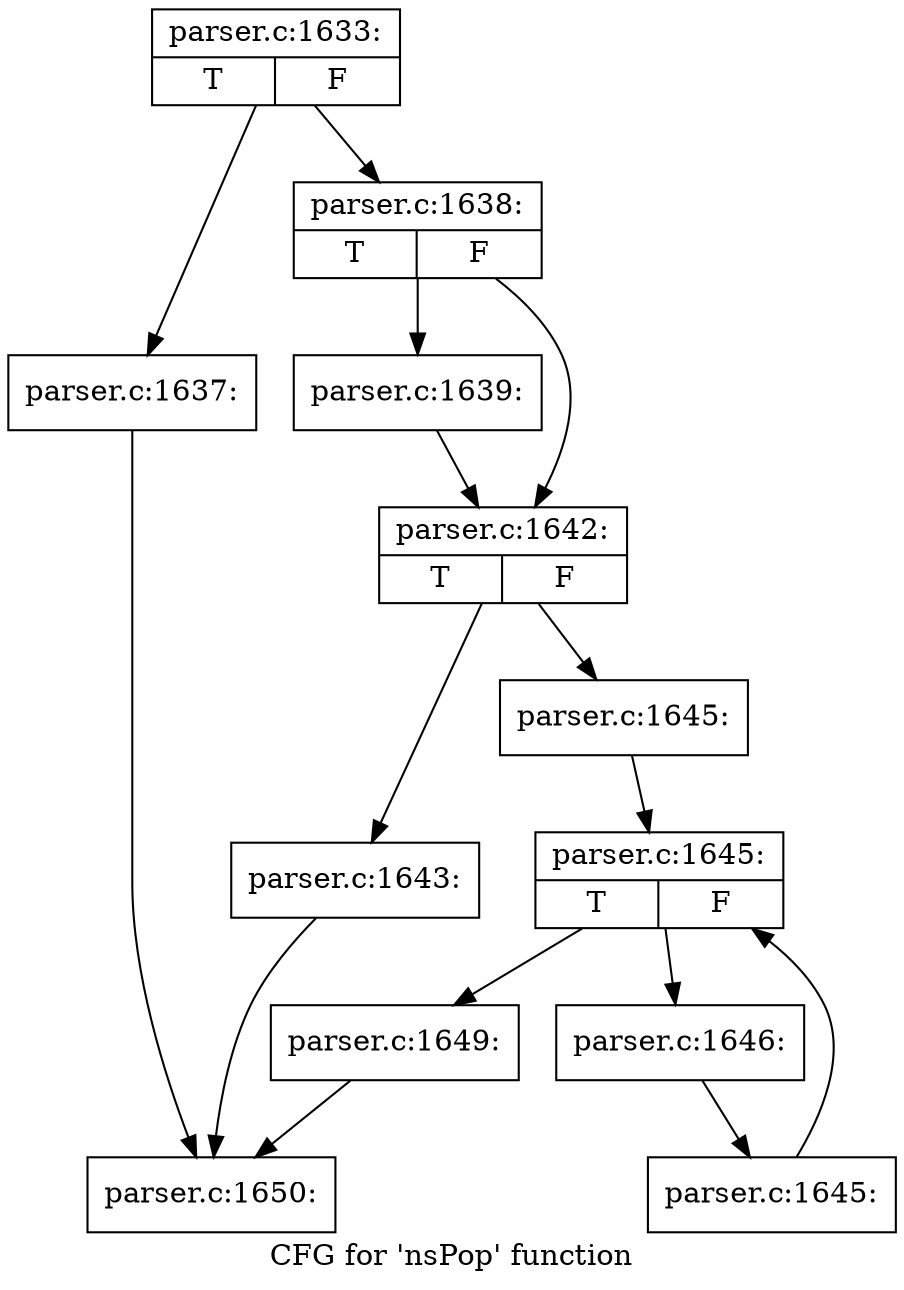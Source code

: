digraph "CFG for 'nsPop' function" {
	label="CFG for 'nsPop' function";

	Node0x62896c0 [shape=record,label="{parser.c:1633:|{<s0>T|<s1>F}}"];
	Node0x62896c0 -> Node0x628a350;
	Node0x62896c0 -> Node0x628a3a0;
	Node0x628a350 [shape=record,label="{parser.c:1637:}"];
	Node0x628a350 -> Node0x628a170;
	Node0x628a3a0 [shape=record,label="{parser.c:1638:|{<s0>T|<s1>F}}"];
	Node0x628a3a0 -> Node0x628a960;
	Node0x628a3a0 -> Node0x628a9b0;
	Node0x628a960 [shape=record,label="{parser.c:1639:}"];
	Node0x628a960 -> Node0x628a9b0;
	Node0x628a9b0 [shape=record,label="{parser.c:1642:|{<s0>T|<s1>F}}"];
	Node0x628a9b0 -> Node0x628b750;
	Node0x628a9b0 -> Node0x628b7a0;
	Node0x628b750 [shape=record,label="{parser.c:1643:}"];
	Node0x628b750 -> Node0x628a170;
	Node0x628b7a0 [shape=record,label="{parser.c:1645:}"];
	Node0x628b7a0 -> Node0x628be90;
	Node0x628be90 [shape=record,label="{parser.c:1645:|{<s0>T|<s1>F}}"];
	Node0x628be90 -> Node0x628c170;
	Node0x628be90 -> Node0x628bcf0;
	Node0x628c170 [shape=record,label="{parser.c:1646:}"];
	Node0x628c170 -> Node0x628c0e0;
	Node0x628c0e0 [shape=record,label="{parser.c:1645:}"];
	Node0x628c0e0 -> Node0x628be90;
	Node0x628bcf0 [shape=record,label="{parser.c:1649:}"];
	Node0x628bcf0 -> Node0x628a170;
	Node0x628a170 [shape=record,label="{parser.c:1650:}"];
}
